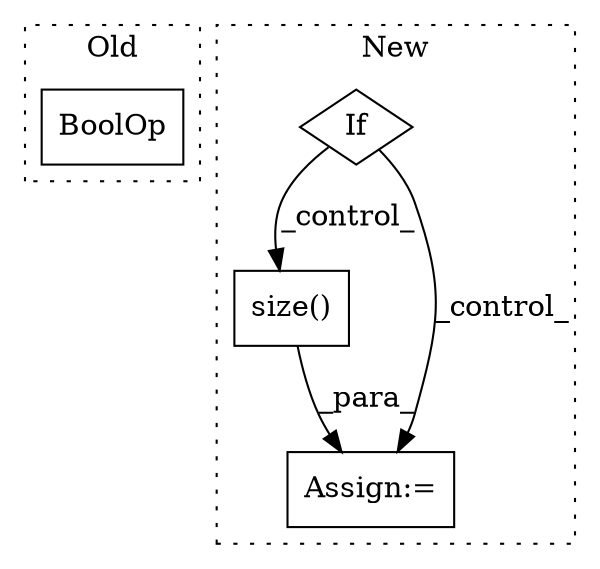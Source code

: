 digraph G {
subgraph cluster0 {
1 [label="BoolOp" a="72" s="3025" l="151" shape="box"];
label = "Old";
style="dotted";
}
subgraph cluster1 {
2 [label="size()" a="75" s="3715" l="26" shape="box"];
3 [label="If" a="96" s="3421" l="3" shape="diamond"];
4 [label="Assign:=" a="68" s="3665" l="3" shape="box"];
label = "New";
style="dotted";
}
2 -> 4 [label="_para_"];
3 -> 4 [label="_control_"];
3 -> 2 [label="_control_"];
}